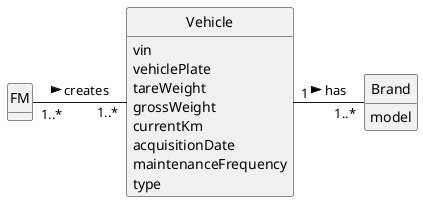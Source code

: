 @startuml
skinparam monochrome true
skinparam packageStyle rectangle
skinparam shadowing false

'left to right direction

skinparam classAttributeIconSize 0

hide circle
hide methods

class FM {
}

class Vehicle {
vin
vehiclePlate
tareWeight
grossWeight
currentKm
acquisitionDate
maintenanceFrequency
type
}

class Brand {
model
}

FM "1..*" - "1..*" Vehicle : creates  >
Vehicle "1" - "1..*" Brand : has >
@enduml